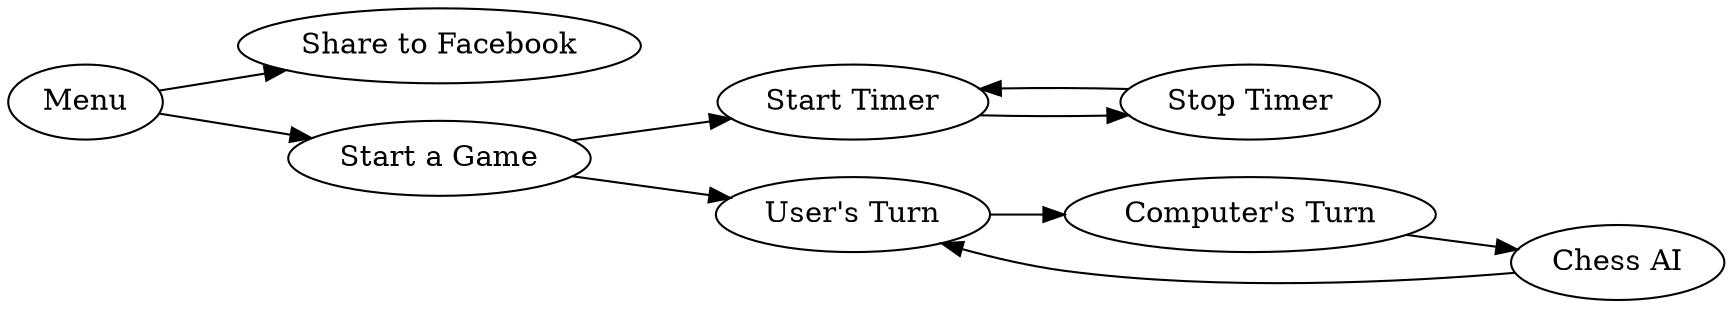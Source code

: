 digraph diagram {
	rankdir=LR;
	imgnode[image="stick_figure.jpg", label="", width=1, color=white, shape=square, fixedsize=true];
	"Menu" -> "Share to Facebook";
	"Menu" -> "Start a Game";
	"Start a Game" -> "Start Timer";
	"Start Timer" -> "Stop Timer";
	"Stop Timer" -> "Start Timer";
	"Start a Game" -> "User's Turn";
	"User's Turn" -> "Computer's Turn";
	"Computer's Turn" -> "Chess AI";
	"Chess AI" -> "User's Turn";
}
